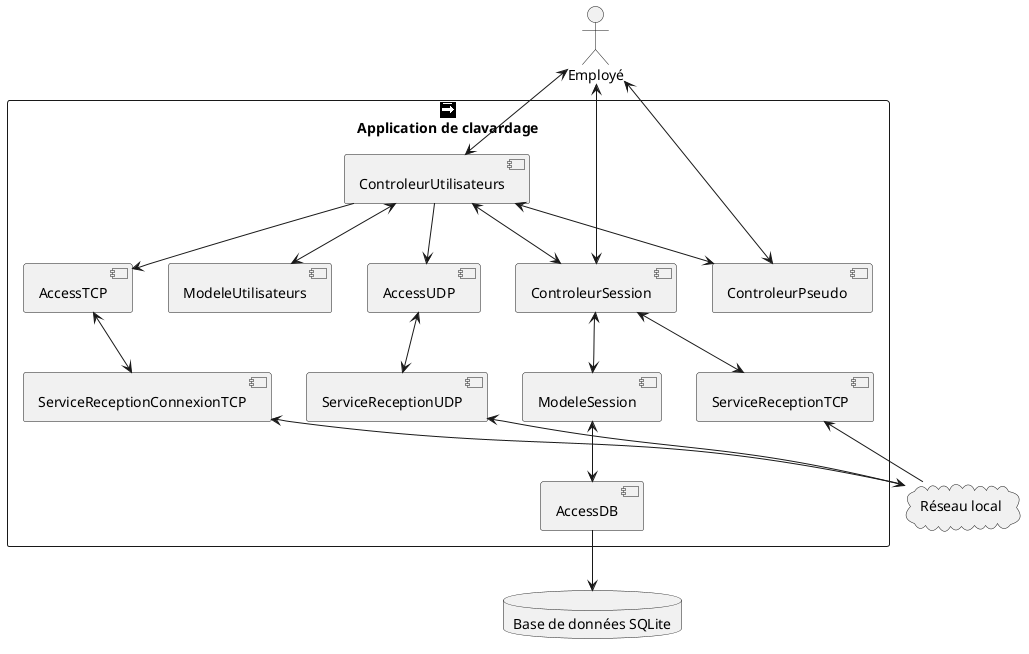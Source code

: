 @startuml
sprite $clavardage [16x16/16] {
FFFFFFFFFFFFFFFF
FFF000000000FFFF
FFFFFFFFFFFFFFFF
FFFFFFFFFFFFFFFF
FFFFFFFFFF0FFFFF
FFFFFFFFFF00FFFF
FF00000000000FFF
FF000000000000FF
FF00000000000FFF
FFFFFFFFFF00FFFF
FFFFFFFFFF0FFFFF
FFFFFFFFFFFFFFFF
FFFFFFFFFFFFFFFF
FFFFFFFFFFFFFFFF
FFFFFFFFFFFFFFFF
FFFFFFFFFFFFFFFF
}

rectangle "Application de clavardage" <<$clavardage>> {
  
    component ControleurUtilisateurs
    component ControleurSession
    component ControleurPseudo

    component AccessDB
    component AccessTCP
    component AccessUDP

    component ModeleSession
    component ModeleUtilisateurs

    component ServiceReceptionUDP
    component ServiceReceptionConnexionTCP
    component ServiceReceptionTCP

    ControleurUtilisateurs --> AccessTCP
    ControleurUtilisateurs --> AccessUDP
    ControleurUtilisateurs <--> ControleurPseudo
    ControleurUtilisateurs <--> ControleurSession
    ControleurUtilisateurs <--> ModeleUtilisateurs

    ModeleSession <--> AccessDB

    ControleurSession <--> ModeleSession
    ControleurSession <--> ServiceReceptionTCP

    AccessTCP <--> ServiceReceptionConnexionTCP
    AccessUDP <--> ServiceReceptionUDP
}
cloud "Réseau local" as net
database "Base de données SQLite" as bdd
actor "Employé"as emp

AccessDB --> bdd

ServiceReceptionTCP <-- net
ServiceReceptionUDP <-- net
ServiceReceptionConnexionTCP <--> net

ControleurUtilisateurs <-u-> emp
ControleurSession <-u-> emp
ControleurPseudo <-u-> emp
@enduml

